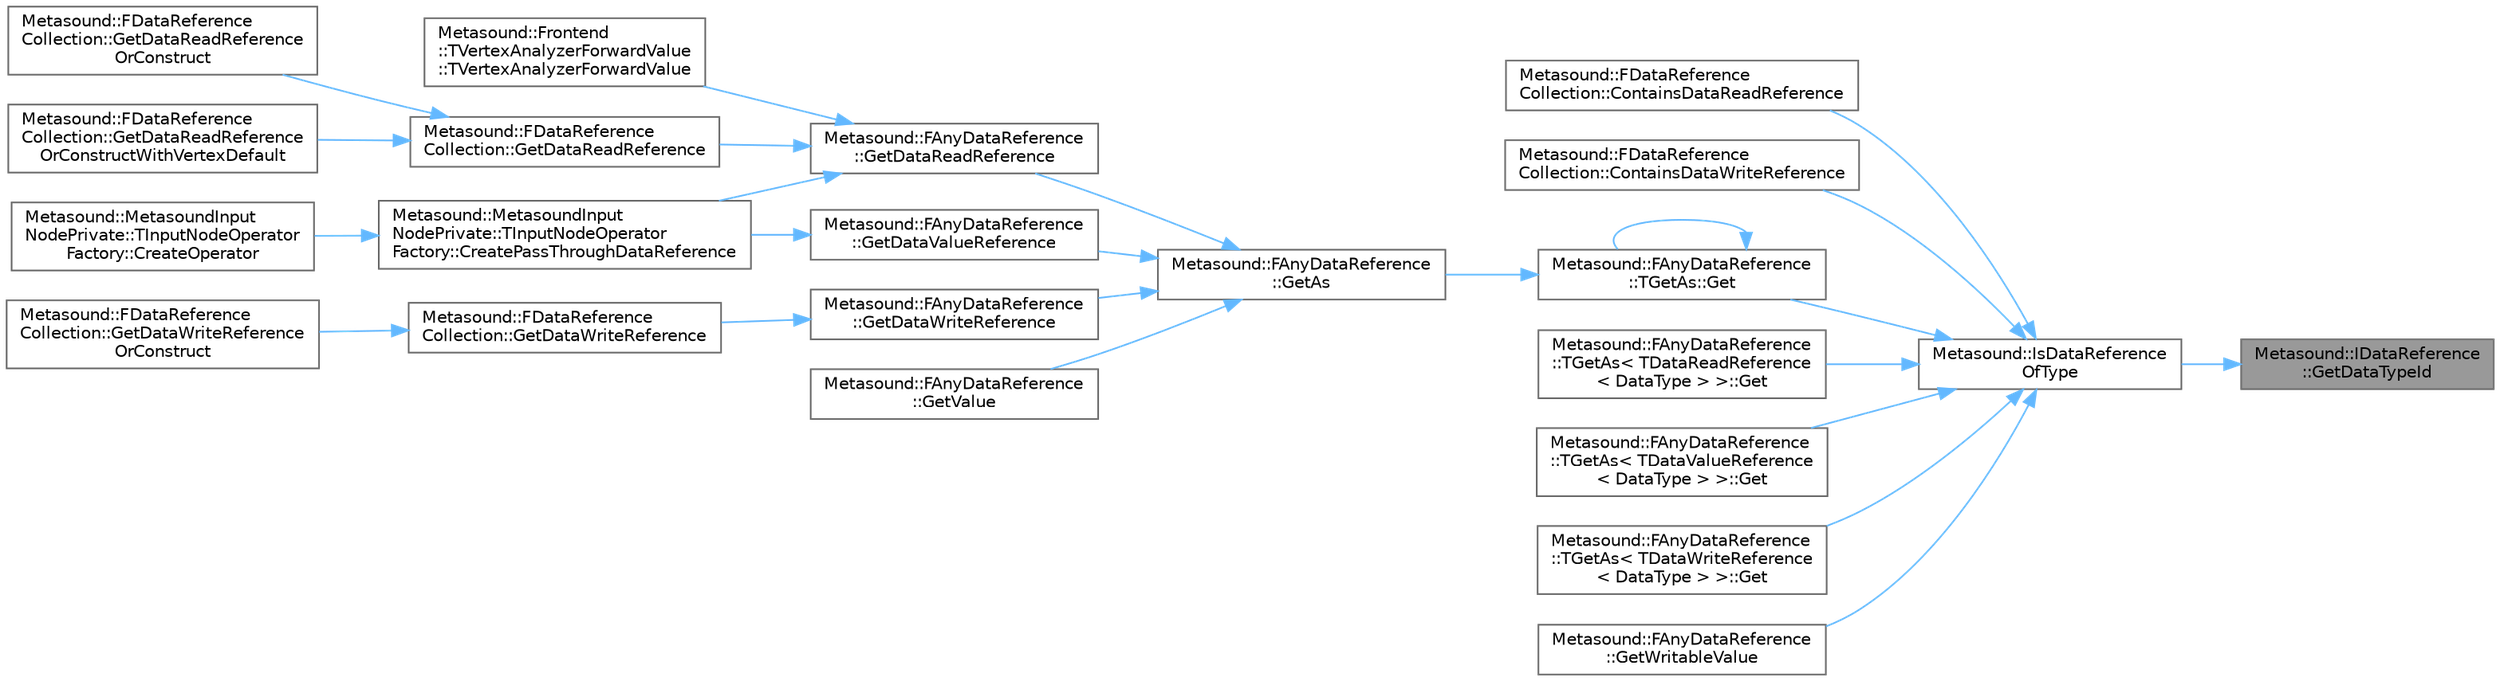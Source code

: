 digraph "Metasound::IDataReference::GetDataTypeId"
{
 // INTERACTIVE_SVG=YES
 // LATEX_PDF_SIZE
  bgcolor="transparent";
  edge [fontname=Helvetica,fontsize=10,labelfontname=Helvetica,labelfontsize=10];
  node [fontname=Helvetica,fontsize=10,shape=box,height=0.2,width=0.4];
  rankdir="RL";
  Node1 [id="Node000001",label="Metasound::IDataReference\l::GetDataTypeId",height=0.2,width=0.4,color="gray40", fillcolor="grey60", style="filled", fontcolor="black",tooltip="Returns the ID of the parameter type."];
  Node1 -> Node2 [id="edge1_Node000001_Node000002",dir="back",color="steelblue1",style="solid",tooltip=" "];
  Node2 [id="Node000002",label="Metasound::IsDataReference\lOfType",height=0.2,width=0.4,color="grey40", fillcolor="white", style="filled",URL="$d8/d33/namespaceMetasound.html#a86f74b0cab240248edf4d9d3fb7c56e4",tooltip="Test if an IDataReference contains the same data type as the template parameter."];
  Node2 -> Node3 [id="edge2_Node000002_Node000003",dir="back",color="steelblue1",style="solid",tooltip=" "];
  Node3 [id="Node000003",label="Metasound::FDataReference\lCollection::ContainsDataReadReference",height=0.2,width=0.4,color="grey40", fillcolor="white", style="filled",URL="$d5/db1/classMetasound_1_1FDataReferenceCollection.html#adcd00ac7f144e365620207dcf1e827f1",tooltip="Query whether a readable data reference is within the collection."];
  Node2 -> Node4 [id="edge3_Node000002_Node000004",dir="back",color="steelblue1",style="solid",tooltip=" "];
  Node4 [id="Node000004",label="Metasound::FDataReference\lCollection::ContainsDataWriteReference",height=0.2,width=0.4,color="grey40", fillcolor="white", style="filled",URL="$d5/db1/classMetasound_1_1FDataReferenceCollection.html#a05ae2d644d40981c45a65301974251ca",tooltip="Query whether a writable data reference is within the collection."];
  Node2 -> Node5 [id="edge4_Node000002_Node000005",dir="back",color="steelblue1",style="solid",tooltip=" "];
  Node5 [id="Node000005",label="Metasound::FAnyDataReference\l::TGetAs::Get",height=0.2,width=0.4,color="grey40", fillcolor="white", style="filled",URL="$d3/d0b/structMetasound_1_1FAnyDataReference_1_1TGetAs.html#a27001da8c8756969ded621e6a0d18115",tooltip=" "];
  Node5 -> Node5 [id="edge5_Node000005_Node000005",dir="back",color="steelblue1",style="solid",tooltip=" "];
  Node5 -> Node6 [id="edge6_Node000005_Node000006",dir="back",color="steelblue1",style="solid",tooltip=" "];
  Node6 [id="Node000006",label="Metasound::FAnyDataReference\l::GetAs",height=0.2,width=0.4,color="grey40", fillcolor="white", style="filled",URL="$d2/d0e/classMetasound_1_1FAnyDataReference.html#a353769afff095f715ec568cebbdfae9a",tooltip="Return the data in the specified format."];
  Node6 -> Node7 [id="edge7_Node000006_Node000007",dir="back",color="steelblue1",style="solid",tooltip=" "];
  Node7 [id="Node000007",label="Metasound::FAnyDataReference\l::GetDataReadReference",height=0.2,width=0.4,color="grey40", fillcolor="white", style="filled",URL="$d2/d0e/classMetasound_1_1FAnyDataReference.html#adc1bede55b15d38f0eff4849a065701a",tooltip="Get access to a TDataReadReference."];
  Node7 -> Node8 [id="edge8_Node000007_Node000008",dir="back",color="steelblue1",style="solid",tooltip=" "];
  Node8 [id="Node000008",label="Metasound::Frontend\l::TVertexAnalyzerForwardValue\l::TVertexAnalyzerForwardValue",height=0.2,width=0.4,color="grey40", fillcolor="white", style="filled",URL="$d5/dd4/classMetasound_1_1Frontend_1_1TVertexAnalyzerForwardValue.html#a21b83fcf3e5a20b3b9f2278fd0cd3d8e",tooltip=" "];
  Node7 -> Node9 [id="edge9_Node000007_Node000009",dir="back",color="steelblue1",style="solid",tooltip=" "];
  Node9 [id="Node000009",label="Metasound::MetasoundInput\lNodePrivate::TInputNodeOperator\lFactory::CreatePassThroughDataReference",height=0.2,width=0.4,color="grey40", fillcolor="white", style="filled",URL="$d4/d82/classMetasound_1_1MetasoundInputNodePrivate_1_1TInputNodeOperatorFactory.html#a0ef4fc7a5c0dc6a45f6b701c1673fbcb",tooltip=" "];
  Node9 -> Node10 [id="edge10_Node000009_Node000010",dir="back",color="steelblue1",style="solid",tooltip=" "];
  Node10 [id="Node000010",label="Metasound::MetasoundInput\lNodePrivate::TInputNodeOperator\lFactory::CreateOperator",height=0.2,width=0.4,color="grey40", fillcolor="white", style="filled",URL="$d4/d82/classMetasound_1_1MetasoundInputNodePrivate_1_1TInputNodeOperatorFactory.html#a398fcaa3c8f3bc23d962f842a178df35",tooltip=" "];
  Node7 -> Node11 [id="edge11_Node000007_Node000011",dir="back",color="steelblue1",style="solid",tooltip=" "];
  Node11 [id="Node000011",label="Metasound::FDataReference\lCollection::GetDataReadReference",height=0.2,width=0.4,color="grey40", fillcolor="white", style="filled",URL="$d5/db1/classMetasound_1_1FDataReferenceCollection.html#ac8cc7d9db37897cffd605d56419bcc51",tooltip="Returns a readable data ref from the collection."];
  Node11 -> Node12 [id="edge12_Node000011_Node000012",dir="back",color="steelblue1",style="solid",tooltip=" "];
  Node12 [id="Node000012",label="Metasound::FDataReference\lCollection::GetDataReadReference\lOrConstruct",height=0.2,width=0.4,color="grey40", fillcolor="white", style="filled",URL="$d5/db1/classMetasound_1_1FDataReferenceCollection.html#ad99fef34c19338f7f046b49b90f6346d",tooltip="Returns a readable data ref from the collection or construct one if one is not there."];
  Node11 -> Node13 [id="edge13_Node000011_Node000013",dir="back",color="steelblue1",style="solid",tooltip=" "];
  Node13 [id="Node000013",label="Metasound::FDataReference\lCollection::GetDataReadReference\lOrConstructWithVertexDefault",height=0.2,width=0.4,color="grey40", fillcolor="white", style="filled",URL="$d5/db1/classMetasound_1_1FDataReferenceCollection.html#ab11e245f9cdd97620ec1f208cf6bfb7d",tooltip="Returns a readable data ref from the collection or construct one if one is not there with the default..."];
  Node6 -> Node14 [id="edge14_Node000006_Node000014",dir="back",color="steelblue1",style="solid",tooltip=" "];
  Node14 [id="Node000014",label="Metasound::FAnyDataReference\l::GetDataValueReference",height=0.2,width=0.4,color="grey40", fillcolor="white", style="filled",URL="$d2/d0e/classMetasound_1_1FAnyDataReference.html#a47f864b1ee9c94a3674108a463d7385b",tooltip="Get access to a TDataValueReference."];
  Node14 -> Node9 [id="edge15_Node000014_Node000009",dir="back",color="steelblue1",style="solid",tooltip=" "];
  Node6 -> Node15 [id="edge16_Node000006_Node000015",dir="back",color="steelblue1",style="solid",tooltip=" "];
  Node15 [id="Node000015",label="Metasound::FAnyDataReference\l::GetDataWriteReference",height=0.2,width=0.4,color="grey40", fillcolor="white", style="filled",URL="$d2/d0e/classMetasound_1_1FAnyDataReference.html#ad06947633ed8d6e3b769bc324c6c9560",tooltip="Get access to a TDataWriteReference."];
  Node15 -> Node16 [id="edge17_Node000015_Node000016",dir="back",color="steelblue1",style="solid",tooltip=" "];
  Node16 [id="Node000016",label="Metasound::FDataReference\lCollection::GetDataWriteReference",height=0.2,width=0.4,color="grey40", fillcolor="white", style="filled",URL="$d5/db1/classMetasound_1_1FDataReferenceCollection.html#aa8947c7caf8518298510aa6e632b130b",tooltip="Returns a writable data ref from the collection."];
  Node16 -> Node17 [id="edge18_Node000016_Node000017",dir="back",color="steelblue1",style="solid",tooltip=" "];
  Node17 [id="Node000017",label="Metasound::FDataReference\lCollection::GetDataWriteReference\lOrConstruct",height=0.2,width=0.4,color="grey40", fillcolor="white", style="filled",URL="$d5/db1/classMetasound_1_1FDataReferenceCollection.html#a2a4c1cfe530cc527c34c67a7055d265a",tooltip="Returns a writable data ref from the collection or construct one if one is not there."];
  Node6 -> Node18 [id="edge19_Node000006_Node000018",dir="back",color="steelblue1",style="solid",tooltip=" "];
  Node18 [id="Node000018",label="Metasound::FAnyDataReference\l::GetValue",height=0.2,width=0.4,color="grey40", fillcolor="white", style="filled",URL="$d2/d0e/classMetasound_1_1FAnyDataReference.html#a58dfd278474897fb6ab641b648dd8710",tooltip="Returns the current value of a reference."];
  Node2 -> Node19 [id="edge20_Node000002_Node000019",dir="back",color="steelblue1",style="solid",tooltip=" "];
  Node19 [id="Node000019",label="Metasound::FAnyDataReference\l::TGetAs\< TDataReadReference\l\< DataType \> \>::Get",height=0.2,width=0.4,color="grey40", fillcolor="white", style="filled",URL="$d6/d6f/structMetasound_1_1FAnyDataReference_1_1TGetAs_3_01TDataReadReference_3_01DataType_01_4_01_4.html#a6876d8a3230ec7881f1a28704245e0eb",tooltip=" "];
  Node2 -> Node20 [id="edge21_Node000002_Node000020",dir="back",color="steelblue1",style="solid",tooltip=" "];
  Node20 [id="Node000020",label="Metasound::FAnyDataReference\l::TGetAs\< TDataValueReference\l\< DataType \> \>::Get",height=0.2,width=0.4,color="grey40", fillcolor="white", style="filled",URL="$db/d2e/structMetasound_1_1FAnyDataReference_1_1TGetAs_3_01TDataValueReference_3_01DataType_01_4_01_4.html#a571018db82ff0d1d9afb96b9d3214387",tooltip=" "];
  Node2 -> Node21 [id="edge22_Node000002_Node000021",dir="back",color="steelblue1",style="solid",tooltip=" "];
  Node21 [id="Node000021",label="Metasound::FAnyDataReference\l::TGetAs\< TDataWriteReference\l\< DataType \> \>::Get",height=0.2,width=0.4,color="grey40", fillcolor="white", style="filled",URL="$db/d91/structMetasound_1_1FAnyDataReference_1_1TGetAs_3_01TDataWriteReference_3_01DataType_01_4_01_4.html#a55b492d21b1207d4ba5c53ab5d0b57a4",tooltip=" "];
  Node2 -> Node22 [id="edge23_Node000002_Node000022",dir="back",color="steelblue1",style="solid",tooltip=" "];
  Node22 [id="Node000022",label="Metasound::FAnyDataReference\l::GetWritableValue",height=0.2,width=0.4,color="grey40", fillcolor="white", style="filled",URL="$d2/d0e/classMetasound_1_1FAnyDataReference.html#abcb2a171f7b97ad8b164049cae82286c",tooltip="Return a non-const pointer to the data."];
}
